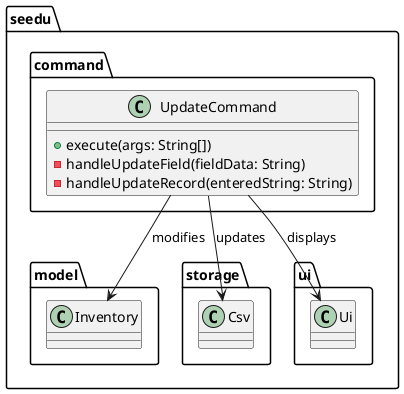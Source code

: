 @startuml UpdateCommandArchitectureDiagram
package "seedu.command" {
    class UpdateCommand {
    +execute(args: String[])
    -handleUpdateField(fieldData: String)
    -handleUpdateRecord(enteredString: String)

    }
}

package "seedu.model" {
    class Inventory
}

package "seedu.storage" {
    class Csv
}

package "seedu.ui" {
    class Ui
}

UpdateCommand --> Inventory : modifies
UpdateCommand --> Csv : updates
UpdateCommand --> Ui : displays
@enduml